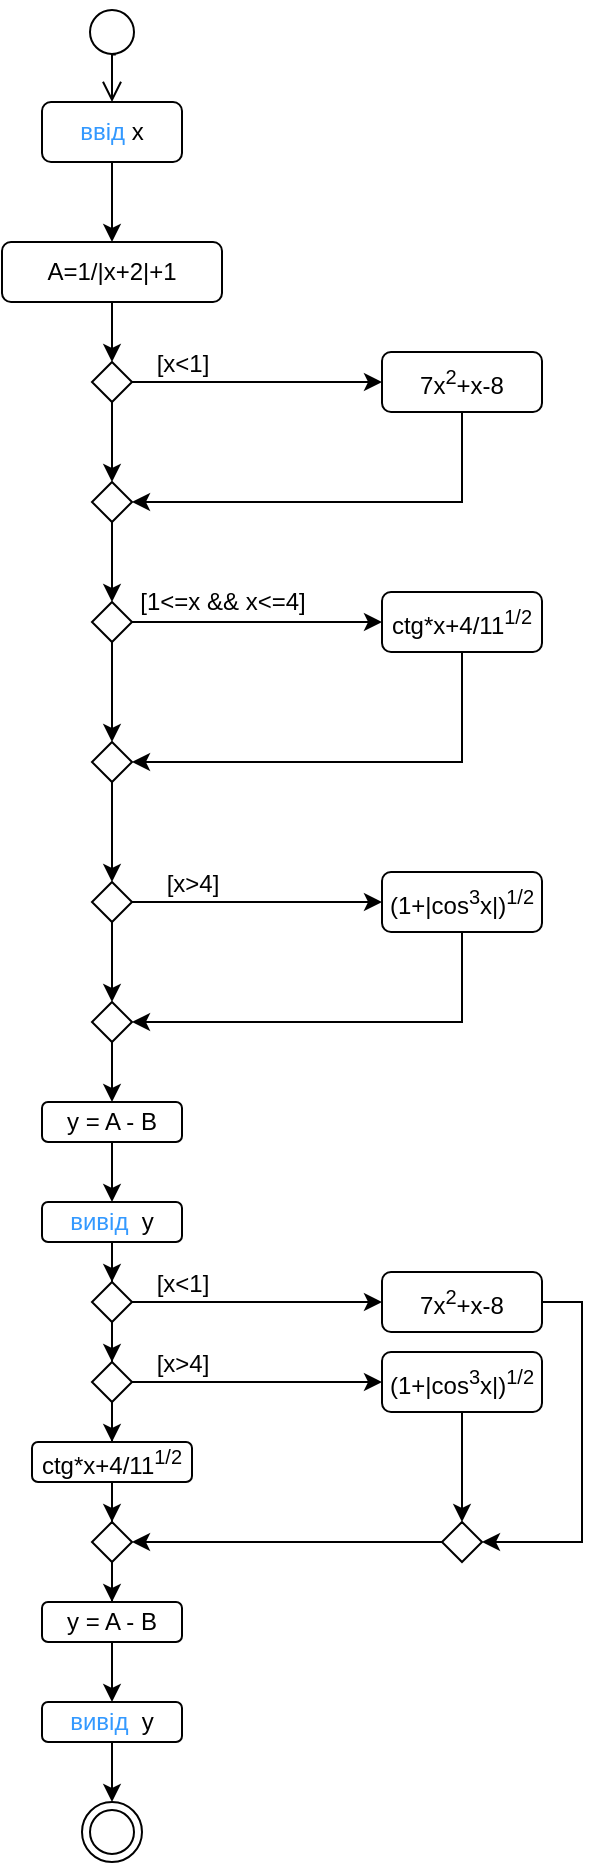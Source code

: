 <mxfile version="24.7.14">
  <diagram name="Сторінка-1" id="bP5T0VN1qtsktXTEAMdZ">
    <mxGraphModel dx="494" dy="1044" grid="1" gridSize="10" guides="1" tooltips="1" connect="1" arrows="1" fold="1" page="1" pageScale="1" pageWidth="1169" pageHeight="1654" math="0" shadow="0">
      <root>
        <mxCell id="0" />
        <mxCell id="1" parent="0" />
        <mxCell id="UUHGf3UjsDDTzM_FmHT9-2" value="" style="ellipse;html=1;shape=startState;" vertex="1" parent="1">
          <mxGeometry x="570" y="80" width="30" height="30" as="geometry" />
        </mxCell>
        <mxCell id="UUHGf3UjsDDTzM_FmHT9-3" value="" style="edgeStyle=orthogonalEdgeStyle;html=1;verticalAlign=bottom;endArrow=open;endSize=8;rounded=0;exitX=0.563;exitY=0.874;exitDx=0;exitDy=0;exitPerimeter=0;" edge="1" source="UUHGf3UjsDDTzM_FmHT9-2" parent="1" target="UUHGf3UjsDDTzM_FmHT9-5">
          <mxGeometry relative="1" as="geometry">
            <mxPoint x="585" y="130" as="targetPoint" />
            <Array as="points">
              <mxPoint x="585" y="106" />
            </Array>
          </mxGeometry>
        </mxCell>
        <mxCell id="UUHGf3UjsDDTzM_FmHT9-7" value="" style="edgeStyle=orthogonalEdgeStyle;rounded=0;orthogonalLoop=1;jettySize=auto;html=1;" edge="1" parent="1" source="UUHGf3UjsDDTzM_FmHT9-5" target="UUHGf3UjsDDTzM_FmHT9-6">
          <mxGeometry relative="1" as="geometry" />
        </mxCell>
        <mxCell id="UUHGf3UjsDDTzM_FmHT9-5" value="&lt;font color=&quot;#3399ff&quot;&gt;ввід &lt;/font&gt;x" style="rounded=1;whiteSpace=wrap;html=1;" vertex="1" parent="1">
          <mxGeometry x="550" y="130" width="70" height="30" as="geometry" />
        </mxCell>
        <mxCell id="UUHGf3UjsDDTzM_FmHT9-11" value="" style="edgeStyle=orthogonalEdgeStyle;rounded=0;orthogonalLoop=1;jettySize=auto;html=1;" edge="1" parent="1" source="UUHGf3UjsDDTzM_FmHT9-6" target="UUHGf3UjsDDTzM_FmHT9-10">
          <mxGeometry relative="1" as="geometry" />
        </mxCell>
        <mxCell id="UUHGf3UjsDDTzM_FmHT9-6" value="A=1/|x+2|+1" style="rounded=1;whiteSpace=wrap;html=1;" vertex="1" parent="1">
          <mxGeometry x="530" y="200" width="110" height="30" as="geometry" />
        </mxCell>
        <mxCell id="UUHGf3UjsDDTzM_FmHT9-13" style="edgeStyle=orthogonalEdgeStyle;rounded=0;orthogonalLoop=1;jettySize=auto;html=1;entryX=0;entryY=0.5;entryDx=0;entryDy=0;" edge="1" parent="1" source="UUHGf3UjsDDTzM_FmHT9-10" target="UUHGf3UjsDDTzM_FmHT9-12">
          <mxGeometry relative="1" as="geometry" />
        </mxCell>
        <mxCell id="UUHGf3UjsDDTzM_FmHT9-15" value="" style="edgeStyle=orthogonalEdgeStyle;rounded=0;orthogonalLoop=1;jettySize=auto;html=1;" edge="1" parent="1" source="UUHGf3UjsDDTzM_FmHT9-10" target="UUHGf3UjsDDTzM_FmHT9-14">
          <mxGeometry relative="1" as="geometry" />
        </mxCell>
        <mxCell id="UUHGf3UjsDDTzM_FmHT9-10" value="" style="rhombus;whiteSpace=wrap;html=1;" vertex="1" parent="1">
          <mxGeometry x="575" y="260" width="20" height="20" as="geometry" />
        </mxCell>
        <mxCell id="UUHGf3UjsDDTzM_FmHT9-16" style="edgeStyle=orthogonalEdgeStyle;rounded=0;orthogonalLoop=1;jettySize=auto;html=1;entryX=1;entryY=0.5;entryDx=0;entryDy=0;" edge="1" parent="1" source="UUHGf3UjsDDTzM_FmHT9-12" target="UUHGf3UjsDDTzM_FmHT9-14">
          <mxGeometry relative="1" as="geometry">
            <Array as="points">
              <mxPoint x="760" y="330" />
            </Array>
          </mxGeometry>
        </mxCell>
        <mxCell id="UUHGf3UjsDDTzM_FmHT9-12" value="7x&lt;sup&gt;2&lt;/sup&gt;+x-8" style="rounded=1;whiteSpace=wrap;html=1;" vertex="1" parent="1">
          <mxGeometry x="720" y="255" width="80" height="30" as="geometry" />
        </mxCell>
        <mxCell id="UUHGf3UjsDDTzM_FmHT9-19" value="" style="edgeStyle=orthogonalEdgeStyle;rounded=0;orthogonalLoop=1;jettySize=auto;html=1;" edge="1" parent="1" source="UUHGf3UjsDDTzM_FmHT9-14" target="UUHGf3UjsDDTzM_FmHT9-18">
          <mxGeometry relative="1" as="geometry" />
        </mxCell>
        <mxCell id="UUHGf3UjsDDTzM_FmHT9-14" value="" style="rhombus;whiteSpace=wrap;html=1;" vertex="1" parent="1">
          <mxGeometry x="575" y="320" width="20" height="20" as="geometry" />
        </mxCell>
        <mxCell id="UUHGf3UjsDDTzM_FmHT9-17" value="[x&amp;lt;1]" style="text;html=1;align=center;verticalAlign=bottom;resizable=0;points=[];autosize=1;strokeColor=none;fillColor=none;" vertex="1" parent="1">
          <mxGeometry x="595" y="240" width="50" height="30" as="geometry" />
        </mxCell>
        <mxCell id="UUHGf3UjsDDTzM_FmHT9-21" style="edgeStyle=orthogonalEdgeStyle;rounded=0;orthogonalLoop=1;jettySize=auto;html=1;" edge="1" parent="1" source="UUHGf3UjsDDTzM_FmHT9-18" target="UUHGf3UjsDDTzM_FmHT9-20">
          <mxGeometry relative="1" as="geometry" />
        </mxCell>
        <mxCell id="UUHGf3UjsDDTzM_FmHT9-25" value="" style="edgeStyle=orthogonalEdgeStyle;rounded=0;orthogonalLoop=1;jettySize=auto;html=1;" edge="1" parent="1" source="UUHGf3UjsDDTzM_FmHT9-18" target="UUHGf3UjsDDTzM_FmHT9-24">
          <mxGeometry relative="1" as="geometry" />
        </mxCell>
        <mxCell id="UUHGf3UjsDDTzM_FmHT9-18" value="" style="rhombus;whiteSpace=wrap;html=1;" vertex="1" parent="1">
          <mxGeometry x="575" y="380" width="20" height="20" as="geometry" />
        </mxCell>
        <mxCell id="UUHGf3UjsDDTzM_FmHT9-30" style="edgeStyle=orthogonalEdgeStyle;rounded=0;orthogonalLoop=1;jettySize=auto;html=1;entryX=1;entryY=0.5;entryDx=0;entryDy=0;" edge="1" parent="1" source="UUHGf3UjsDDTzM_FmHT9-20" target="UUHGf3UjsDDTzM_FmHT9-24">
          <mxGeometry relative="1" as="geometry">
            <Array as="points">
              <mxPoint x="760" y="460" />
            </Array>
          </mxGeometry>
        </mxCell>
        <mxCell id="UUHGf3UjsDDTzM_FmHT9-20" value="ctg*x+4/11&lt;sup&gt;1/2&lt;/sup&gt;" style="rounded=1;whiteSpace=wrap;html=1;" vertex="1" parent="1">
          <mxGeometry x="720" y="375" width="80" height="30" as="geometry" />
        </mxCell>
        <mxCell id="UUHGf3UjsDDTzM_FmHT9-22" value="&lt;p style=&quot;&quot;&gt;[1&amp;lt;=x &amp;amp;&amp;amp; x&amp;lt;=4]&lt;/p&gt;" style="text;html=1;align=center;verticalAlign=middle;resizable=0;points=[];autosize=1;strokeColor=none;fillColor=none;" vertex="1" parent="1">
          <mxGeometry x="585" y="355" width="110" height="50" as="geometry" />
        </mxCell>
        <mxCell id="UUHGf3UjsDDTzM_FmHT9-34" value="" style="edgeStyle=orthogonalEdgeStyle;rounded=0;orthogonalLoop=1;jettySize=auto;html=1;" edge="1" parent="1" source="UUHGf3UjsDDTzM_FmHT9-24" target="UUHGf3UjsDDTzM_FmHT9-33">
          <mxGeometry relative="1" as="geometry" />
        </mxCell>
        <mxCell id="UUHGf3UjsDDTzM_FmHT9-24" value="" style="rhombus;whiteSpace=wrap;html=1;" vertex="1" parent="1">
          <mxGeometry x="575" y="450" width="20" height="20" as="geometry" />
        </mxCell>
        <mxCell id="UUHGf3UjsDDTzM_FmHT9-41" style="edgeStyle=orthogonalEdgeStyle;rounded=0;orthogonalLoop=1;jettySize=auto;html=1;entryX=1;entryY=0.5;entryDx=0;entryDy=0;" edge="1" parent="1" source="UUHGf3UjsDDTzM_FmHT9-29" target="UUHGf3UjsDDTzM_FmHT9-39">
          <mxGeometry relative="1" as="geometry">
            <mxPoint x="650" y="600" as="targetPoint" />
            <Array as="points">
              <mxPoint x="760" y="590" />
            </Array>
          </mxGeometry>
        </mxCell>
        <mxCell id="UUHGf3UjsDDTzM_FmHT9-29" value="(1+|cos&lt;sup&gt;3&lt;/sup&gt;x|)&lt;sup&gt;1/2&lt;/sup&gt;" style="rounded=1;whiteSpace=wrap;html=1;" vertex="1" parent="1">
          <mxGeometry x="720" y="515" width="80" height="30" as="geometry" />
        </mxCell>
        <mxCell id="UUHGf3UjsDDTzM_FmHT9-36" value="" style="edgeStyle=orthogonalEdgeStyle;rounded=0;orthogonalLoop=1;jettySize=auto;html=1;entryX=0;entryY=0.5;entryDx=0;entryDy=0;" edge="1" parent="1" source="UUHGf3UjsDDTzM_FmHT9-33" target="UUHGf3UjsDDTzM_FmHT9-29">
          <mxGeometry relative="1" as="geometry">
            <mxPoint x="675" y="530" as="targetPoint" />
          </mxGeometry>
        </mxCell>
        <mxCell id="UUHGf3UjsDDTzM_FmHT9-40" value="" style="edgeStyle=orthogonalEdgeStyle;rounded=0;orthogonalLoop=1;jettySize=auto;html=1;" edge="1" parent="1" source="UUHGf3UjsDDTzM_FmHT9-33" target="UUHGf3UjsDDTzM_FmHT9-39">
          <mxGeometry relative="1" as="geometry" />
        </mxCell>
        <mxCell id="UUHGf3UjsDDTzM_FmHT9-33" value="" style="rhombus;whiteSpace=wrap;html=1;" vertex="1" parent="1">
          <mxGeometry x="575" y="520" width="20" height="20" as="geometry" />
        </mxCell>
        <mxCell id="UUHGf3UjsDDTzM_FmHT9-37" value="[x&amp;gt;4]" style="text;html=1;align=center;verticalAlign=bottom;resizable=0;points=[];autosize=1;strokeColor=none;fillColor=none;" vertex="1" parent="1">
          <mxGeometry x="600" y="500" width="50" height="30" as="geometry" />
        </mxCell>
        <mxCell id="UUHGf3UjsDDTzM_FmHT9-43" value="" style="edgeStyle=orthogonalEdgeStyle;rounded=0;orthogonalLoop=1;jettySize=auto;html=1;" edge="1" parent="1" source="UUHGf3UjsDDTzM_FmHT9-39" target="UUHGf3UjsDDTzM_FmHT9-42">
          <mxGeometry relative="1" as="geometry" />
        </mxCell>
        <mxCell id="UUHGf3UjsDDTzM_FmHT9-39" value="" style="rhombus;whiteSpace=wrap;html=1;" vertex="1" parent="1">
          <mxGeometry x="575" y="580" width="20" height="20" as="geometry" />
        </mxCell>
        <mxCell id="UUHGf3UjsDDTzM_FmHT9-46" value="" style="edgeStyle=orthogonalEdgeStyle;rounded=0;orthogonalLoop=1;jettySize=auto;html=1;" edge="1" parent="1" source="UUHGf3UjsDDTzM_FmHT9-42" target="UUHGf3UjsDDTzM_FmHT9-45">
          <mxGeometry relative="1" as="geometry" />
        </mxCell>
        <mxCell id="UUHGf3UjsDDTzM_FmHT9-42" value="y = A - B" style="rounded=1;whiteSpace=wrap;html=1;" vertex="1" parent="1">
          <mxGeometry x="550" y="630" width="70" height="20" as="geometry" />
        </mxCell>
        <mxCell id="UUHGf3UjsDDTzM_FmHT9-53" style="edgeStyle=orthogonalEdgeStyle;rounded=0;orthogonalLoop=1;jettySize=auto;html=1;entryX=0.5;entryY=0;entryDx=0;entryDy=0;" edge="1" parent="1" source="UUHGf3UjsDDTzM_FmHT9-45" target="UUHGf3UjsDDTzM_FmHT9-47">
          <mxGeometry relative="1" as="geometry" />
        </mxCell>
        <mxCell id="UUHGf3UjsDDTzM_FmHT9-45" value="&lt;font color=&quot;#3399ff&quot;&gt;вивід&amp;nbsp;&lt;/font&gt;&amp;nbsp;y" style="rounded=1;whiteSpace=wrap;html=1;" vertex="1" parent="1">
          <mxGeometry x="550" y="680" width="70" height="20" as="geometry" />
        </mxCell>
        <mxCell id="UUHGf3UjsDDTzM_FmHT9-54" style="edgeStyle=orthogonalEdgeStyle;rounded=0;orthogonalLoop=1;jettySize=auto;html=1;entryX=0.5;entryY=0;entryDx=0;entryDy=0;" edge="1" parent="1" source="UUHGf3UjsDDTzM_FmHT9-47" target="UUHGf3UjsDDTzM_FmHT9-48">
          <mxGeometry relative="1" as="geometry" />
        </mxCell>
        <mxCell id="UUHGf3UjsDDTzM_FmHT9-63" style="edgeStyle=orthogonalEdgeStyle;rounded=0;orthogonalLoop=1;jettySize=auto;html=1;entryX=0;entryY=0.5;entryDx=0;entryDy=0;" edge="1" parent="1" source="UUHGf3UjsDDTzM_FmHT9-47" target="UUHGf3UjsDDTzM_FmHT9-61">
          <mxGeometry relative="1" as="geometry" />
        </mxCell>
        <mxCell id="UUHGf3UjsDDTzM_FmHT9-47" value="" style="rhombus;whiteSpace=wrap;html=1;" vertex="1" parent="1">
          <mxGeometry x="575" y="720" width="20" height="20" as="geometry" />
        </mxCell>
        <mxCell id="UUHGf3UjsDDTzM_FmHT9-57" style="edgeStyle=orthogonalEdgeStyle;rounded=0;orthogonalLoop=1;jettySize=auto;html=1;entryX=0.5;entryY=0;entryDx=0;entryDy=0;" edge="1" parent="1" source="UUHGf3UjsDDTzM_FmHT9-48" target="UUHGf3UjsDDTzM_FmHT9-56">
          <mxGeometry relative="1" as="geometry" />
        </mxCell>
        <mxCell id="UUHGf3UjsDDTzM_FmHT9-64" style="edgeStyle=orthogonalEdgeStyle;rounded=0;orthogonalLoop=1;jettySize=auto;html=1;entryX=0;entryY=0.5;entryDx=0;entryDy=0;" edge="1" parent="1" source="UUHGf3UjsDDTzM_FmHT9-48" target="UUHGf3UjsDDTzM_FmHT9-62">
          <mxGeometry relative="1" as="geometry" />
        </mxCell>
        <mxCell id="UUHGf3UjsDDTzM_FmHT9-48" value="" style="rhombus;whiteSpace=wrap;html=1;" vertex="1" parent="1">
          <mxGeometry x="575" y="760" width="20" height="20" as="geometry" />
        </mxCell>
        <mxCell id="UUHGf3UjsDDTzM_FmHT9-60" style="edgeStyle=orthogonalEdgeStyle;rounded=0;orthogonalLoop=1;jettySize=auto;html=1;entryX=0.5;entryY=0;entryDx=0;entryDy=0;" edge="1" parent="1" source="UUHGf3UjsDDTzM_FmHT9-56" target="UUHGf3UjsDDTzM_FmHT9-58">
          <mxGeometry relative="1" as="geometry" />
        </mxCell>
        <mxCell id="UUHGf3UjsDDTzM_FmHT9-56" value="ctg*x+4/11&lt;sup&gt;1/2&lt;/sup&gt;" style="rounded=1;whiteSpace=wrap;html=1;" vertex="1" parent="1">
          <mxGeometry x="545" y="800" width="80" height="20" as="geometry" />
        </mxCell>
        <mxCell id="UUHGf3UjsDDTzM_FmHT9-75" style="edgeStyle=orthogonalEdgeStyle;rounded=0;orthogonalLoop=1;jettySize=auto;html=1;entryX=0.5;entryY=0;entryDx=0;entryDy=0;" edge="1" parent="1" source="UUHGf3UjsDDTzM_FmHT9-58" target="UUHGf3UjsDDTzM_FmHT9-74">
          <mxGeometry relative="1" as="geometry" />
        </mxCell>
        <mxCell id="UUHGf3UjsDDTzM_FmHT9-58" value="" style="rhombus;whiteSpace=wrap;html=1;" vertex="1" parent="1">
          <mxGeometry x="575" y="840" width="20" height="20" as="geometry" />
        </mxCell>
        <mxCell id="UUHGf3UjsDDTzM_FmHT9-68" style="edgeStyle=orthogonalEdgeStyle;rounded=0;orthogonalLoop=1;jettySize=auto;html=1;entryX=1;entryY=0.5;entryDx=0;entryDy=0;" edge="1" parent="1" source="UUHGf3UjsDDTzM_FmHT9-61" target="UUHGf3UjsDDTzM_FmHT9-69">
          <mxGeometry relative="1" as="geometry">
            <mxPoint x="780" y="850" as="targetPoint" />
            <Array as="points">
              <mxPoint x="820" y="730" />
              <mxPoint x="820" y="850" />
            </Array>
          </mxGeometry>
        </mxCell>
        <mxCell id="UUHGf3UjsDDTzM_FmHT9-61" value="7x&lt;sup&gt;2&lt;/sup&gt;+x-8" style="rounded=1;whiteSpace=wrap;html=1;" vertex="1" parent="1">
          <mxGeometry x="720" y="715" width="80" height="30" as="geometry" />
        </mxCell>
        <mxCell id="UUHGf3UjsDDTzM_FmHT9-71" style="edgeStyle=orthogonalEdgeStyle;rounded=0;orthogonalLoop=1;jettySize=auto;html=1;entryX=0.5;entryY=0;entryDx=0;entryDy=0;" edge="1" parent="1" source="UUHGf3UjsDDTzM_FmHT9-62" target="UUHGf3UjsDDTzM_FmHT9-69">
          <mxGeometry relative="1" as="geometry" />
        </mxCell>
        <mxCell id="UUHGf3UjsDDTzM_FmHT9-62" value="(1+|cos&lt;sup&gt;3&lt;/sup&gt;x|)&lt;sup&gt;1/2&lt;/sup&gt;" style="rounded=1;whiteSpace=wrap;html=1;" vertex="1" parent="1">
          <mxGeometry x="720" y="755" width="80" height="30" as="geometry" />
        </mxCell>
        <mxCell id="UUHGf3UjsDDTzM_FmHT9-65" value="[x&amp;lt;1]" style="text;html=1;align=center;verticalAlign=bottom;resizable=0;points=[];autosize=1;strokeColor=none;fillColor=none;" vertex="1" parent="1">
          <mxGeometry x="595" y="700" width="50" height="30" as="geometry" />
        </mxCell>
        <mxCell id="UUHGf3UjsDDTzM_FmHT9-66" value="[x&amp;gt;4]" style="text;html=1;align=center;verticalAlign=bottom;resizable=0;points=[];autosize=1;strokeColor=none;fillColor=none;" vertex="1" parent="1">
          <mxGeometry x="595" y="740" width="50" height="30" as="geometry" />
        </mxCell>
        <mxCell id="UUHGf3UjsDDTzM_FmHT9-72" style="edgeStyle=orthogonalEdgeStyle;rounded=0;orthogonalLoop=1;jettySize=auto;html=1;entryX=1;entryY=0.5;entryDx=0;entryDy=0;" edge="1" parent="1" source="UUHGf3UjsDDTzM_FmHT9-69" target="UUHGf3UjsDDTzM_FmHT9-58">
          <mxGeometry relative="1" as="geometry" />
        </mxCell>
        <mxCell id="UUHGf3UjsDDTzM_FmHT9-69" value="" style="rhombus;whiteSpace=wrap;html=1;" vertex="1" parent="1">
          <mxGeometry x="750" y="840" width="20" height="20" as="geometry" />
        </mxCell>
        <mxCell id="UUHGf3UjsDDTzM_FmHT9-77" style="edgeStyle=orthogonalEdgeStyle;rounded=0;orthogonalLoop=1;jettySize=auto;html=1;entryX=0.5;entryY=0;entryDx=0;entryDy=0;" edge="1" parent="1" source="UUHGf3UjsDDTzM_FmHT9-74" target="UUHGf3UjsDDTzM_FmHT9-76">
          <mxGeometry relative="1" as="geometry" />
        </mxCell>
        <mxCell id="UUHGf3UjsDDTzM_FmHT9-74" value="y = A - B" style="rounded=1;whiteSpace=wrap;html=1;" vertex="1" parent="1">
          <mxGeometry x="550" y="880" width="70" height="20" as="geometry" />
        </mxCell>
        <mxCell id="UUHGf3UjsDDTzM_FmHT9-79" value="" style="edgeStyle=orthogonalEdgeStyle;rounded=0;orthogonalLoop=1;jettySize=auto;html=1;" edge="1" parent="1" source="UUHGf3UjsDDTzM_FmHT9-76" target="UUHGf3UjsDDTzM_FmHT9-78">
          <mxGeometry relative="1" as="geometry" />
        </mxCell>
        <mxCell id="UUHGf3UjsDDTzM_FmHT9-76" value="&lt;font color=&quot;#3399ff&quot;&gt;вивід&amp;nbsp;&lt;/font&gt;&amp;nbsp;y" style="rounded=1;whiteSpace=wrap;html=1;" vertex="1" parent="1">
          <mxGeometry x="550" y="930" width="70" height="20" as="geometry" />
        </mxCell>
        <mxCell id="UUHGf3UjsDDTzM_FmHT9-78" value="" style="ellipse;html=1;shape=endState;" vertex="1" parent="1">
          <mxGeometry x="570" y="980" width="30" height="30" as="geometry" />
        </mxCell>
      </root>
    </mxGraphModel>
  </diagram>
</mxfile>
